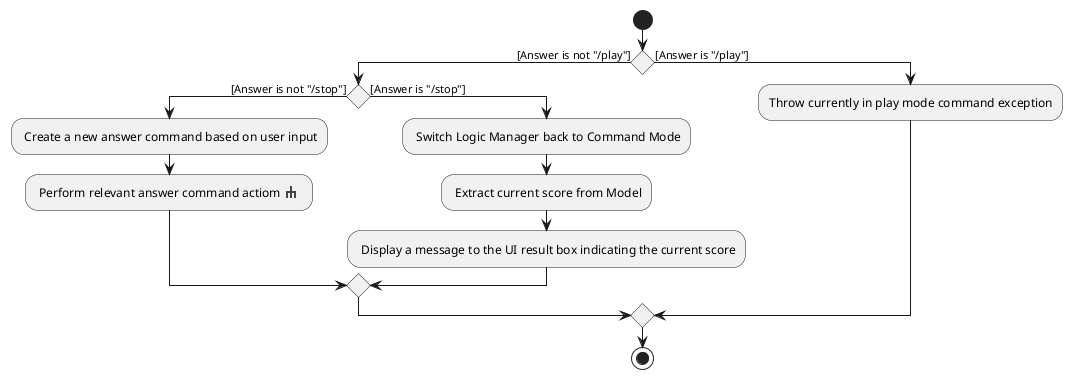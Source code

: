 @startuml
sprite $rake [16x16/8] {
0000000000000000
0000000jj0000000
0000000jj0000000
0005555jj5555000
000jjeejjeejj000
000jj00jj00jj000
000jj00jj00jj000
0000000000000000
}

start
if() then ([Answer is not "/play"])
    if() then ([Answer is not "/stop"])
        : Create a new answer command based on user input;
        : Perform relevant answer command actiom <$rake> ;
    else ([Answer is "/stop"])
    : Switch Logic Manager back to Command Mode;
    : Extract current score from Model;
    : Display a message to the UI result box indicating the current score;
    endif
else([Answer is "/play"])
:Throw currently in play mode command exception;
endif
stop
@enduml
